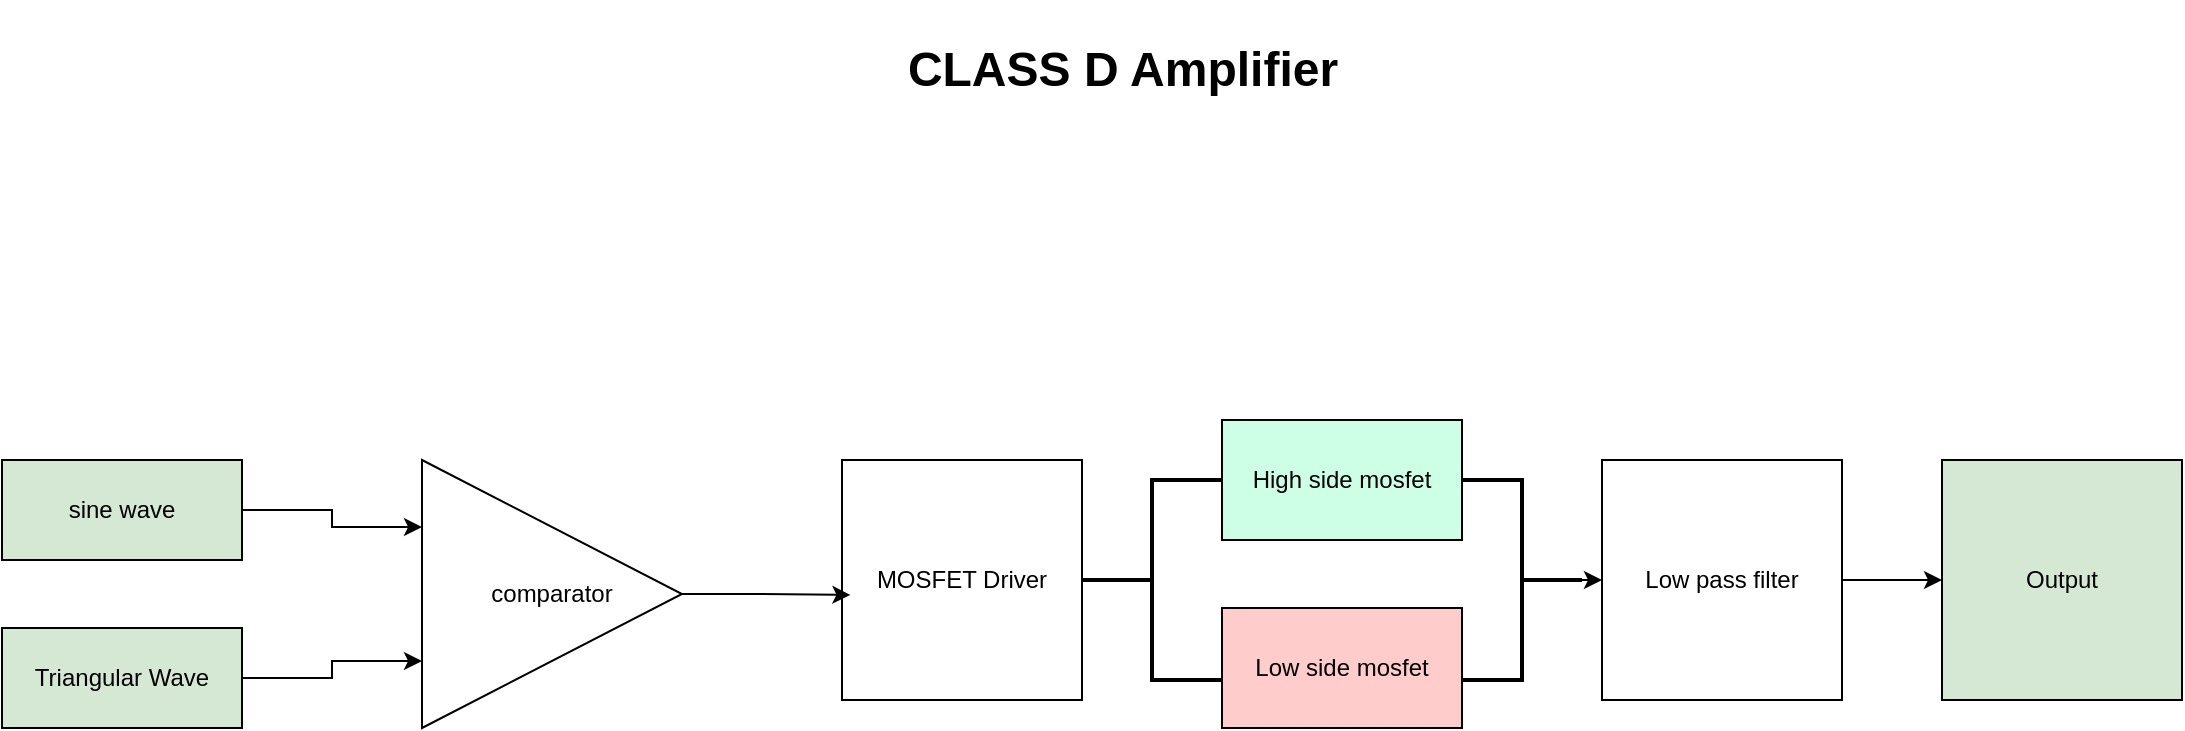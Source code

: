 <mxfile version="26.2.9">
  <diagram id="C5RBs43oDa-KdzZeNtuy" name="Page-1">
    <mxGraphModel dx="1392" dy="749" grid="1" gridSize="10" guides="1" tooltips="1" connect="1" arrows="1" fold="1" page="1" pageScale="1" pageWidth="1169" pageHeight="827" math="0" shadow="0">
      <root>
        <mxCell id="WIyWlLk6GJQsqaUBKTNV-0" />
        <mxCell id="WIyWlLk6GJQsqaUBKTNV-1" parent="WIyWlLk6GJQsqaUBKTNV-0" />
        <mxCell id="kgfs-GVgjh_JkW_aDFtD-1" value="comparator" style="triangle;whiteSpace=wrap;html=1;" vertex="1" parent="WIyWlLk6GJQsqaUBKTNV-1">
          <mxGeometry x="250" y="340" width="130" height="134" as="geometry" />
        </mxCell>
        <mxCell id="kgfs-GVgjh_JkW_aDFtD-7" style="edgeStyle=orthogonalEdgeStyle;rounded=0;orthogonalLoop=1;jettySize=auto;html=1;exitX=1;exitY=0.5;exitDx=0;exitDy=0;entryX=0;entryY=0.25;entryDx=0;entryDy=0;" edge="1" parent="WIyWlLk6GJQsqaUBKTNV-1" source="kgfs-GVgjh_JkW_aDFtD-2" target="kgfs-GVgjh_JkW_aDFtD-1">
          <mxGeometry relative="1" as="geometry" />
        </mxCell>
        <mxCell id="kgfs-GVgjh_JkW_aDFtD-2" value="sine wave" style="rounded=0;whiteSpace=wrap;html=1;fillColor=#D5E8D4;" vertex="1" parent="WIyWlLk6GJQsqaUBKTNV-1">
          <mxGeometry x="40" y="340" width="120" height="50" as="geometry" />
        </mxCell>
        <mxCell id="kgfs-GVgjh_JkW_aDFtD-6" style="edgeStyle=orthogonalEdgeStyle;rounded=0;orthogonalLoop=1;jettySize=auto;html=1;exitX=1;exitY=0.5;exitDx=0;exitDy=0;entryX=0;entryY=0.75;entryDx=0;entryDy=0;" edge="1" parent="WIyWlLk6GJQsqaUBKTNV-1" source="kgfs-GVgjh_JkW_aDFtD-4" target="kgfs-GVgjh_JkW_aDFtD-1">
          <mxGeometry relative="1" as="geometry" />
        </mxCell>
        <mxCell id="kgfs-GVgjh_JkW_aDFtD-4" value="Triangular Wave" style="rounded=0;whiteSpace=wrap;html=1;fillColor=#D5E8D4;" vertex="1" parent="WIyWlLk6GJQsqaUBKTNV-1">
          <mxGeometry x="40" y="424" width="120" height="50" as="geometry" />
        </mxCell>
        <mxCell id="kgfs-GVgjh_JkW_aDFtD-8" value="MOSFET Driver" style="whiteSpace=wrap;html=1;aspect=fixed;" vertex="1" parent="WIyWlLk6GJQsqaUBKTNV-1">
          <mxGeometry x="460" y="340" width="120" height="120" as="geometry" />
        </mxCell>
        <mxCell id="kgfs-GVgjh_JkW_aDFtD-12" style="edgeStyle=orthogonalEdgeStyle;rounded=0;orthogonalLoop=1;jettySize=auto;html=1;exitX=1;exitY=0.5;exitDx=0;exitDy=0;entryX=0.035;entryY=0.562;entryDx=0;entryDy=0;entryPerimeter=0;" edge="1" parent="WIyWlLk6GJQsqaUBKTNV-1" source="kgfs-GVgjh_JkW_aDFtD-1" target="kgfs-GVgjh_JkW_aDFtD-8">
          <mxGeometry relative="1" as="geometry" />
        </mxCell>
        <mxCell id="kgfs-GVgjh_JkW_aDFtD-13" value="High side mosfet" style="rounded=0;whiteSpace=wrap;html=1;fillColor=#CCFFE6;" vertex="1" parent="WIyWlLk6GJQsqaUBKTNV-1">
          <mxGeometry x="650" y="320" width="120" height="60" as="geometry" />
        </mxCell>
        <mxCell id="kgfs-GVgjh_JkW_aDFtD-14" value="Low side mosfet" style="rounded=0;whiteSpace=wrap;html=1;fillColor=#FFCCCC;" vertex="1" parent="WIyWlLk6GJQsqaUBKTNV-1">
          <mxGeometry x="650" y="414" width="120" height="60" as="geometry" />
        </mxCell>
        <mxCell id="kgfs-GVgjh_JkW_aDFtD-22" style="edgeStyle=orthogonalEdgeStyle;rounded=0;orthogonalLoop=1;jettySize=auto;html=1;exitX=0;exitY=0.5;exitDx=0;exitDy=0;exitPerimeter=0;entryX=0;entryY=0.5;entryDx=0;entryDy=0;" edge="1" parent="WIyWlLk6GJQsqaUBKTNV-1" source="kgfs-GVgjh_JkW_aDFtD-20" target="kgfs-GVgjh_JkW_aDFtD-21">
          <mxGeometry relative="1" as="geometry" />
        </mxCell>
        <mxCell id="kgfs-GVgjh_JkW_aDFtD-20" value="" style="strokeWidth=2;html=1;shape=mxgraph.flowchart.annotation_2;align=left;labelPosition=right;pointerEvents=1;direction=west;" vertex="1" parent="WIyWlLk6GJQsqaUBKTNV-1">
          <mxGeometry x="770" y="350" width="60" height="100" as="geometry" />
        </mxCell>
        <mxCell id="kgfs-GVgjh_JkW_aDFtD-17" value="" style="strokeWidth=2;html=1;shape=mxgraph.flowchart.annotation_2;align=left;labelPosition=right;pointerEvents=1;" vertex="1" parent="WIyWlLk6GJQsqaUBKTNV-1">
          <mxGeometry x="580" y="350" width="70" height="100" as="geometry" />
        </mxCell>
        <mxCell id="kgfs-GVgjh_JkW_aDFtD-24" style="edgeStyle=orthogonalEdgeStyle;rounded=0;orthogonalLoop=1;jettySize=auto;html=1;exitX=1;exitY=0.5;exitDx=0;exitDy=0;entryX=0;entryY=0.5;entryDx=0;entryDy=0;" edge="1" parent="WIyWlLk6GJQsqaUBKTNV-1" source="kgfs-GVgjh_JkW_aDFtD-21" target="kgfs-GVgjh_JkW_aDFtD-23">
          <mxGeometry relative="1" as="geometry" />
        </mxCell>
        <mxCell id="kgfs-GVgjh_JkW_aDFtD-21" value="Low pass filter" style="whiteSpace=wrap;html=1;aspect=fixed;" vertex="1" parent="WIyWlLk6GJQsqaUBKTNV-1">
          <mxGeometry x="840" y="340" width="120" height="120" as="geometry" />
        </mxCell>
        <mxCell id="kgfs-GVgjh_JkW_aDFtD-23" value="Output" style="whiteSpace=wrap;html=1;aspect=fixed;fillColor=#D5E8D4;" vertex="1" parent="WIyWlLk6GJQsqaUBKTNV-1">
          <mxGeometry x="1010" y="340" width="120" height="120" as="geometry" />
        </mxCell>
        <mxCell id="kgfs-GVgjh_JkW_aDFtD-25" value="&lt;h1&gt;CLASS D Amplifier&lt;/h1&gt;" style="text;html=1;align=center;verticalAlign=middle;resizable=0;points=[];autosize=1;strokeColor=none;fillColor=none;" vertex="1" parent="WIyWlLk6GJQsqaUBKTNV-1">
          <mxGeometry x="480" y="110" width="240" height="70" as="geometry" />
        </mxCell>
      </root>
    </mxGraphModel>
  </diagram>
</mxfile>
